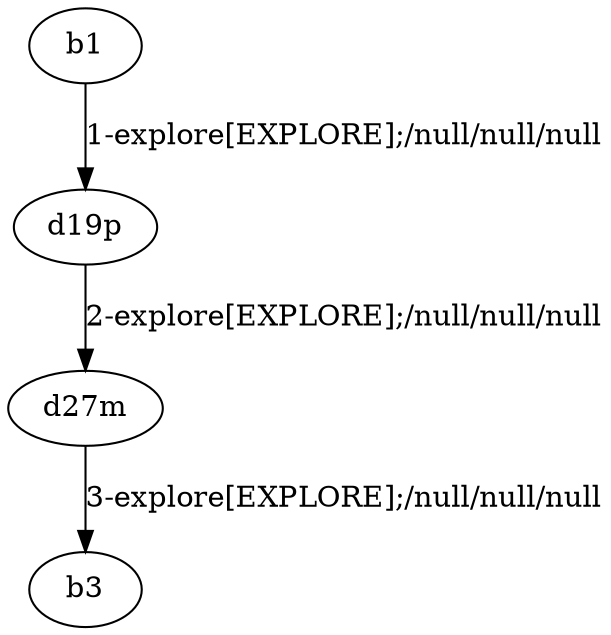 # Total number of goals covered by this test: 1
# d27m --> b3

digraph g {
"b1" -> "d19p" [label = "1-explore[EXPLORE];/null/null/null"];
"d19p" -> "d27m" [label = "2-explore[EXPLORE];/null/null/null"];
"d27m" -> "b3" [label = "3-explore[EXPLORE];/null/null/null"];
}